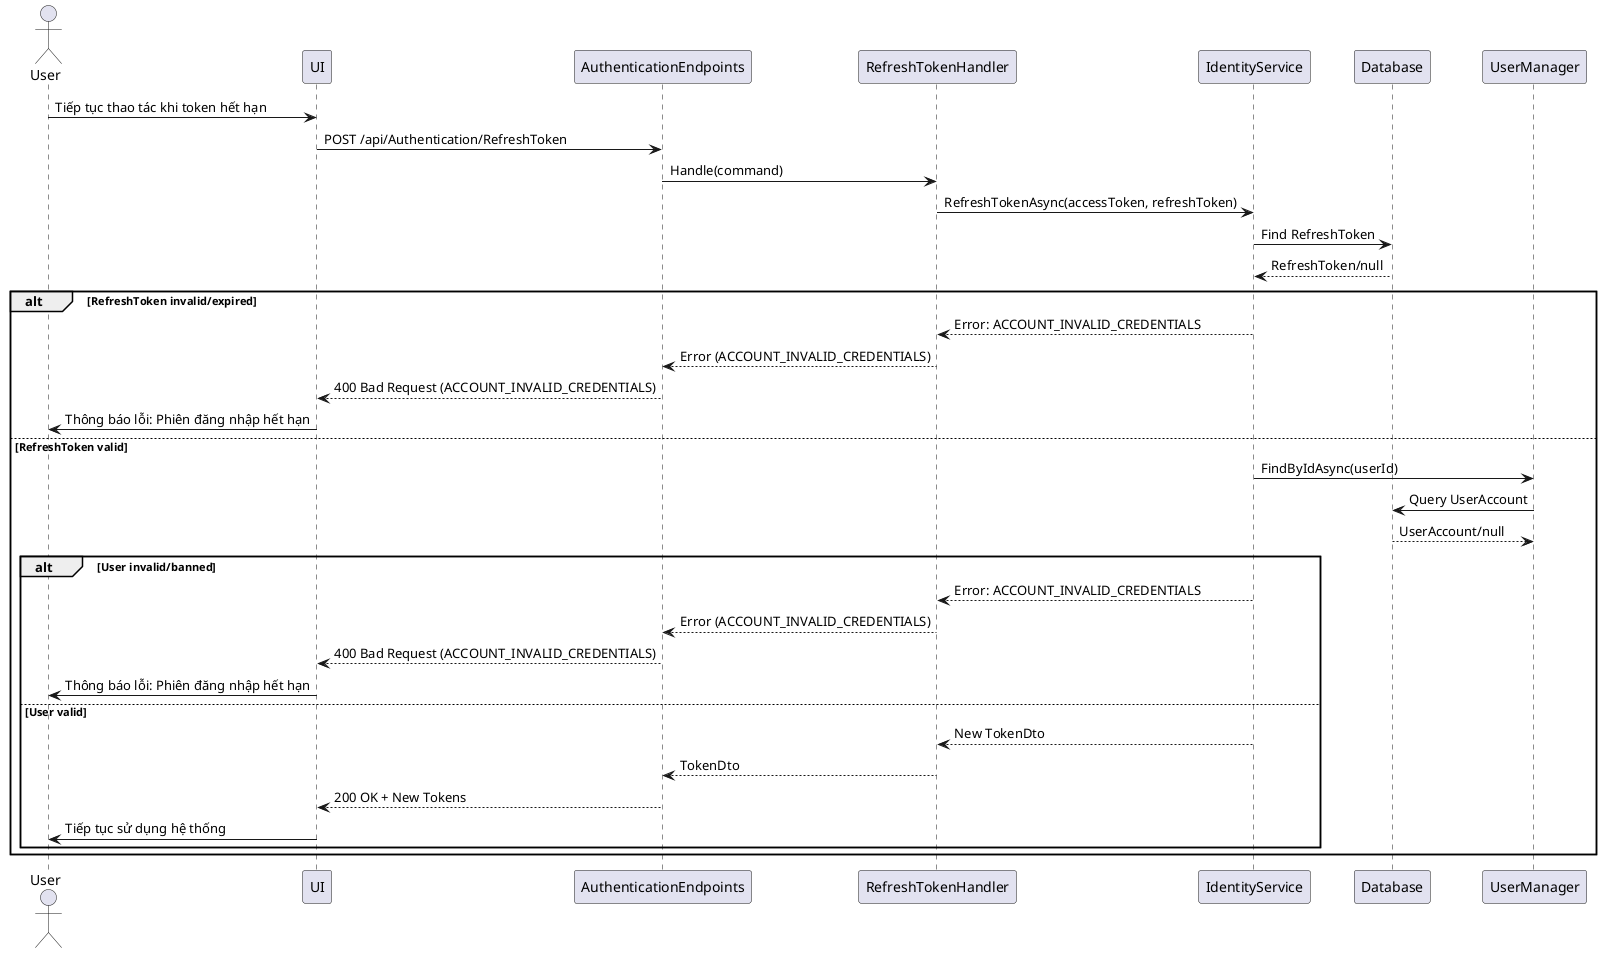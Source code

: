 @startuml
actor User
participant UI
participant AuthenticationEndpoints
participant RefreshTokenHandler
participant IdentityService
participant Database
participant UserManager

User -> UI : Tiếp tục thao tác khi token hết hạn
UI -> AuthenticationEndpoints : POST /api/Authentication/RefreshToken
AuthenticationEndpoints -> RefreshTokenHandler : Handle(command)
RefreshTokenHandler -> IdentityService : RefreshTokenAsync(accessToken, refreshToken)
IdentityService -> Database : Find RefreshToken
Database --> IdentityService : RefreshToken/null
alt RefreshToken invalid/expired
    IdentityService --> RefreshTokenHandler : Error: ACCOUNT_INVALID_CREDENTIALS
    RefreshTokenHandler --> AuthenticationEndpoints : Error (ACCOUNT_INVALID_CREDENTIALS)
    AuthenticationEndpoints --> UI : 400 Bad Request (ACCOUNT_INVALID_CREDENTIALS)
    UI -> User : Thông báo lỗi: Phiên đăng nhập hết hạn
else RefreshToken valid
    IdentityService -> UserManager : FindByIdAsync(userId)
    UserManager -> Database : Query UserAccount
    Database --> UserManager : UserAccount/null
    alt User invalid/banned
        IdentityService --> RefreshTokenHandler : Error: ACCOUNT_INVALID_CREDENTIALS
        RefreshTokenHandler --> AuthenticationEndpoints : Error (ACCOUNT_INVALID_CREDENTIALS)
        AuthenticationEndpoints --> UI : 400 Bad Request (ACCOUNT_INVALID_CREDENTIALS)
        UI -> User : Thông báo lỗi: Phiên đăng nhập hết hạn
    else User valid
        IdentityService --> RefreshTokenHandler : New TokenDto
        RefreshTokenHandler --> AuthenticationEndpoints : TokenDto
        AuthenticationEndpoints --> UI : 200 OK + New Tokens
        UI -> User : Tiếp tục sử dụng hệ thống
    end
end
@enduml